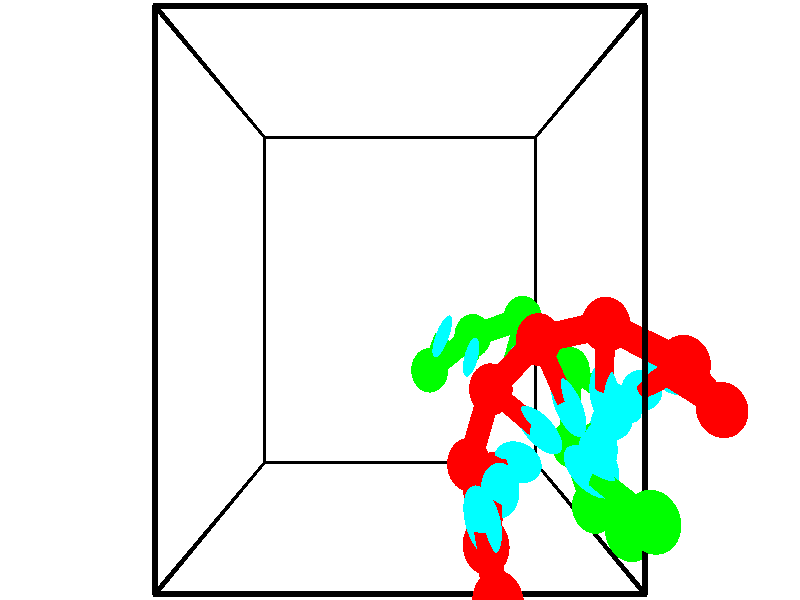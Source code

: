 // switches for output
#declare DRAW_BASES = 1; // possible values are 0, 1; only relevant for DNA ribbons
#declare DRAW_BASES_TYPE = 3; // possible values are 1, 2, 3; only relevant for DNA ribbons
#declare DRAW_FOG = 0; // set to 1 to enable fog

#include "colors.inc"

#include "transforms.inc"
background { rgb <1, 1, 1>}

#default {
   normal{
       ripples 0.25
       frequency 0.20
       turbulence 0.2
       lambda 5
   }
	finish {
		phong 0.1
		phong_size 40.
	}
}

// original window dimensions: 1024x640


// camera settings

camera {
	sky <-0, 1, 0>
	up <-0, 1, 0>
	right 1.6 * <1, 0, 0>
	location <2.5, 2.5, 11.1562>
	look_at <2.5, 2.5, 2.5>
	direction <0, 0, -8.6562>
	angle 67.0682
}


# declare cpy_camera_pos = <2.5, 2.5, 11.1562>;
# if (DRAW_FOG = 1)
fog {
	fog_type 2
	up vnormalize(cpy_camera_pos)
	color rgbt<1,1,1,0.3>
	distance 1e-5
	fog_alt 3e-3
	fog_offset 4
}
# end


// LIGHTS

# declare lum = 6;
global_settings {
	ambient_light rgb lum * <0.05, 0.05, 0.05>
	max_trace_level 15
}# declare cpy_direct_light_amount = 0.25;
light_source
{	1000 * <-1, -1, 1>,
	rgb lum * cpy_direct_light_amount
	parallel
}

light_source
{	1000 * <1, 1, -1>,
	rgb lum * cpy_direct_light_amount
	parallel
}

// strand 0

// nucleotide -1

// particle -1
sphere {
	<3.452768, 0.043957, 5.287563> 0.250000
	pigment { color rgbt <1,0,0,0> }
	no_shadow
}
cylinder {
	<3.361862, 0.432297, 5.318026>,  <3.307319, 0.665301, 5.336303>, 0.100000
	pigment { color rgbt <1,0,0,0> }
	no_shadow
}
cylinder {
	<3.361862, 0.432297, 5.318026>,  <3.452768, 0.043957, 5.287563>, 0.100000
	pigment { color rgbt <1,0,0,0> }
	no_shadow
}

// particle -1
sphere {
	<3.361862, 0.432297, 5.318026> 0.100000
	pigment { color rgbt <1,0,0,0> }
	no_shadow
}
sphere {
	0, 1
	scale<0.080000,0.200000,0.300000>
	matrix <0.605952, 0.202198, -0.769375,
		-0.762347, -0.128704, -0.634241,
		-0.227264, 0.970851, 0.076157,
		3.293683, 0.723552, 5.340873>
	pigment { color rgbt <0,1,1,0> }
	no_shadow
}
cylinder {
	<3.429034, 0.289452, 4.637589>,  <3.452768, 0.043957, 5.287563>, 0.130000
	pigment { color rgbt <1,0,0,0> }
	no_shadow
}

// nucleotide -1

// particle -1
sphere {
	<3.429034, 0.289452, 4.637589> 0.250000
	pigment { color rgbt <1,0,0,0> }
	no_shadow
}
cylinder {
	<3.478889, 0.626355, 4.847376>,  <3.508802, 0.828497, 4.973248>, 0.100000
	pigment { color rgbt <1,0,0,0> }
	no_shadow
}
cylinder {
	<3.478889, 0.626355, 4.847376>,  <3.429034, 0.289452, 4.637589>, 0.100000
	pigment { color rgbt <1,0,0,0> }
	no_shadow
}

// particle -1
sphere {
	<3.478889, 0.626355, 4.847376> 0.100000
	pigment { color rgbt <1,0,0,0> }
	no_shadow
}
sphere {
	0, 1
	scale<0.080000,0.200000,0.300000>
	matrix <0.492365, 0.406413, -0.769679,
		-0.861419, 0.354160, -0.364044,
		0.124638, 0.842258, 0.524468,
		3.516281, 0.879033, 5.004716>
	pigment { color rgbt <0,1,1,0> }
	no_shadow
}
cylinder {
	<3.290276, 0.928025, 4.239311>,  <3.429034, 0.289452, 4.637589>, 0.130000
	pigment { color rgbt <1,0,0,0> }
	no_shadow
}

// nucleotide -1

// particle -1
sphere {
	<3.290276, 0.928025, 4.239311> 0.250000
	pigment { color rgbt <1,0,0,0> }
	no_shadow
}
cylinder {
	<3.548851, 1.007070, 4.534084>,  <3.703996, 1.054496, 4.710948>, 0.100000
	pigment { color rgbt <1,0,0,0> }
	no_shadow
}
cylinder {
	<3.548851, 1.007070, 4.534084>,  <3.290276, 0.928025, 4.239311>, 0.100000
	pigment { color rgbt <1,0,0,0> }
	no_shadow
}

// particle -1
sphere {
	<3.548851, 1.007070, 4.534084> 0.100000
	pigment { color rgbt <1,0,0,0> }
	no_shadow
}
sphere {
	0, 1
	scale<0.080000,0.200000,0.300000>
	matrix <0.658822, 0.342564, -0.669778,
		-0.384801, 0.918477, 0.091256,
		0.646437, 0.197610, 0.736932,
		3.742782, 1.066353, 4.755164>
	pigment { color rgbt <0,1,1,0> }
	no_shadow
}
cylinder {
	<3.552915, 1.635805, 4.149599>,  <3.290276, 0.928025, 4.239311>, 0.130000
	pigment { color rgbt <1,0,0,0> }
	no_shadow
}

// nucleotide -1

// particle -1
sphere {
	<3.552915, 1.635805, 4.149599> 0.250000
	pigment { color rgbt <1,0,0,0> }
	no_shadow
}
cylinder {
	<3.819016, 1.454100, 4.386608>,  <3.978676, 1.345077, 4.528814>, 0.100000
	pigment { color rgbt <1,0,0,0> }
	no_shadow
}
cylinder {
	<3.819016, 1.454100, 4.386608>,  <3.552915, 1.635805, 4.149599>, 0.100000
	pigment { color rgbt <1,0,0,0> }
	no_shadow
}

// particle -1
sphere {
	<3.819016, 1.454100, 4.386608> 0.100000
	pigment { color rgbt <1,0,0,0> }
	no_shadow
}
sphere {
	0, 1
	scale<0.080000,0.200000,0.300000>
	matrix <0.746574, 0.413377, -0.521293,
		-0.008131, 0.789154, 0.614141,
		0.665252, -0.454263, 0.592524,
		4.018591, 1.317821, 4.564365>
	pigment { color rgbt <0,1,1,0> }
	no_shadow
}
cylinder {
	<4.077257, 2.125556, 4.281811>,  <3.552915, 1.635805, 4.149599>, 0.130000
	pigment { color rgbt <1,0,0,0> }
	no_shadow
}

// nucleotide -1

// particle -1
sphere {
	<4.077257, 2.125556, 4.281811> 0.250000
	pigment { color rgbt <1,0,0,0> }
	no_shadow
}
cylinder {
	<4.247513, 1.773963, 4.367809>,  <4.349666, 1.563008, 4.419408>, 0.100000
	pigment { color rgbt <1,0,0,0> }
	no_shadow
}
cylinder {
	<4.247513, 1.773963, 4.367809>,  <4.077257, 2.125556, 4.281811>, 0.100000
	pigment { color rgbt <1,0,0,0> }
	no_shadow
}

// particle -1
sphere {
	<4.247513, 1.773963, 4.367809> 0.100000
	pigment { color rgbt <1,0,0,0> }
	no_shadow
}
sphere {
	0, 1
	scale<0.080000,0.200000,0.300000>
	matrix <0.831411, 0.286092, -0.476347,
		0.357192, 0.381501, 0.852567,
		0.425639, -0.878981, 0.214995,
		4.375205, 1.510269, 4.432308>
	pigment { color rgbt <0,1,1,0> }
	no_shadow
}
cylinder {
	<4.721664, 2.278772, 4.638330>,  <4.077257, 2.125556, 4.281811>, 0.130000
	pigment { color rgbt <1,0,0,0> }
	no_shadow
}

// nucleotide -1

// particle -1
sphere {
	<4.721664, 2.278772, 4.638330> 0.250000
	pigment { color rgbt <1,0,0,0> }
	no_shadow
}
cylinder {
	<4.758293, 1.906947, 4.495485>,  <4.780271, 1.683852, 4.409779>, 0.100000
	pigment { color rgbt <1,0,0,0> }
	no_shadow
}
cylinder {
	<4.758293, 1.906947, 4.495485>,  <4.721664, 2.278772, 4.638330>, 0.100000
	pigment { color rgbt <1,0,0,0> }
	no_shadow
}

// particle -1
sphere {
	<4.758293, 1.906947, 4.495485> 0.100000
	pigment { color rgbt <1,0,0,0> }
	no_shadow
}
sphere {
	0, 1
	scale<0.080000,0.200000,0.300000>
	matrix <0.861210, 0.253969, -0.440246,
		0.499931, -0.267233, 0.823805,
		0.091572, -0.929562, -0.357111,
		4.785765, 1.628078, 4.388352>
	pigment { color rgbt <0,1,1,0> }
	no_shadow
}
cylinder {
	<5.442650, 1.948121, 4.898357>,  <4.721664, 2.278772, 4.638330>, 0.130000
	pigment { color rgbt <1,0,0,0> }
	no_shadow
}

// nucleotide -1

// particle -1
sphere {
	<5.442650, 1.948121, 4.898357> 0.250000
	pigment { color rgbt <1,0,0,0> }
	no_shadow
}
cylinder {
	<5.325462, 1.773039, 4.558338>,  <5.255150, 1.667989, 4.354327>, 0.100000
	pigment { color rgbt <1,0,0,0> }
	no_shadow
}
cylinder {
	<5.325462, 1.773039, 4.558338>,  <5.442650, 1.948121, 4.898357>, 0.100000
	pigment { color rgbt <1,0,0,0> }
	no_shadow
}

// particle -1
sphere {
	<5.325462, 1.773039, 4.558338> 0.100000
	pigment { color rgbt <1,0,0,0> }
	no_shadow
}
sphere {
	0, 1
	scale<0.080000,0.200000,0.300000>
	matrix <0.774499, 0.412676, -0.479427,
		0.560643, -0.798819, 0.218103,
		-0.292969, -0.437707, -0.850048,
		5.237572, 1.641726, 4.303324>
	pigment { color rgbt <0,1,1,0> }
	no_shadow
}
cylinder {
	<5.965744, 1.514605, 4.653862>,  <5.442650, 1.948121, 4.898357>, 0.130000
	pigment { color rgbt <1,0,0,0> }
	no_shadow
}

// nucleotide -1

// particle -1
sphere {
	<5.965744, 1.514605, 4.653862> 0.250000
	pigment { color rgbt <1,0,0,0> }
	no_shadow
}
cylinder {
	<5.742691, 1.665685, 4.358189>,  <5.608860, 1.756333, 4.180785>, 0.100000
	pigment { color rgbt <1,0,0,0> }
	no_shadow
}
cylinder {
	<5.742691, 1.665685, 4.358189>,  <5.965744, 1.514605, 4.653862>, 0.100000
	pigment { color rgbt <1,0,0,0> }
	no_shadow
}

// particle -1
sphere {
	<5.742691, 1.665685, 4.358189> 0.100000
	pigment { color rgbt <1,0,0,0> }
	no_shadow
}
sphere {
	0, 1
	scale<0.080000,0.200000,0.300000>
	matrix <0.788727, 0.518675, -0.329980,
		0.258762, -0.767020, -0.587130,
		-0.557631, 0.377699, -0.739183,
		5.575402, 1.778995, 4.136434>
	pigment { color rgbt <0,1,1,0> }
	no_shadow
}
// strand 1

// nucleotide -1

// particle -1
sphere {
	<2.901945, 1.707213, 2.977428> 0.250000
	pigment { color rgbt <0,1,0,0> }
	no_shadow
}
cylinder {
	<2.976463, 1.939598, 3.294357>,  <3.021174, 2.079029, 3.484515>, 0.100000
	pigment { color rgbt <0,1,0,0> }
	no_shadow
}
cylinder {
	<2.976463, 1.939598, 3.294357>,  <2.901945, 1.707213, 2.977428>, 0.100000
	pigment { color rgbt <0,1,0,0> }
	no_shadow
}

// particle -1
sphere {
	<2.976463, 1.939598, 3.294357> 0.100000
	pigment { color rgbt <0,1,0,0> }
	no_shadow
}
sphere {
	0, 1
	scale<0.080000,0.200000,0.300000>
	matrix <0.902421, -0.420063, 0.095825,
		0.388497, 0.697158, -0.602528,
		0.186295, 0.580962, 0.792324,
		3.032352, 2.113887, 3.532054>
	pigment { color rgbt <0,1,1,0> }
	no_shadow
}
cylinder {
	<3.501897, 2.089693, 2.834842>,  <2.901945, 1.707213, 2.977428>, 0.130000
	pigment { color rgbt <0,1,0,0> }
	no_shadow
}

// nucleotide -1

// particle -1
sphere {
	<3.501897, 2.089693, 2.834842> 0.250000
	pigment { color rgbt <0,1,0,0> }
	no_shadow
}
cylinder {
	<3.444633, 1.980463, 3.215355>,  <3.410275, 1.914925, 3.443662>, 0.100000
	pigment { color rgbt <0,1,0,0> }
	no_shadow
}
cylinder {
	<3.444633, 1.980463, 3.215355>,  <3.501897, 2.089693, 2.834842>, 0.100000
	pigment { color rgbt <0,1,0,0> }
	no_shadow
}

// particle -1
sphere {
	<3.444633, 1.980463, 3.215355> 0.100000
	pigment { color rgbt <0,1,0,0> }
	no_shadow
}
sphere {
	0, 1
	scale<0.080000,0.200000,0.300000>
	matrix <0.937615, -0.345125, 0.042030,
		0.316834, 0.897952, 0.305447,
		-0.143158, -0.273075, 0.951281,
		3.401686, 1.898540, 3.500739>
	pigment { color rgbt <0,1,1,0> }
	no_shadow
}
cylinder {
	<4.116745, 2.295598, 3.199737>,  <3.501897, 2.089693, 2.834842>, 0.130000
	pigment { color rgbt <0,1,0,0> }
	no_shadow
}

// nucleotide -1

// particle -1
sphere {
	<4.116745, 2.295598, 3.199737> 0.250000
	pigment { color rgbt <0,1,0,0> }
	no_shadow
}
cylinder {
	<3.974251, 1.993879, 3.420330>,  <3.888754, 1.812848, 3.552686>, 0.100000
	pigment { color rgbt <0,1,0,0> }
	no_shadow
}
cylinder {
	<3.974251, 1.993879, 3.420330>,  <4.116745, 2.295598, 3.199737>, 0.100000
	pigment { color rgbt <0,1,0,0> }
	no_shadow
}

// particle -1
sphere {
	<3.974251, 1.993879, 3.420330> 0.100000
	pigment { color rgbt <0,1,0,0> }
	no_shadow
}
sphere {
	0, 1
	scale<0.080000,0.200000,0.300000>
	matrix <0.932321, -0.326248, 0.156015,
		0.062239, 0.569737, 0.819467,
		-0.356236, -0.754296, 0.551483,
		3.867380, 1.767591, 3.585775>
	pigment { color rgbt <0,1,1,0> }
	no_shadow
}
cylinder {
	<4.751688, 1.731640, 3.160204>,  <4.116745, 2.295598, 3.199737>, 0.130000
	pigment { color rgbt <0,1,0,0> }
	no_shadow
}

// nucleotide -1

// particle -1
sphere {
	<4.751688, 1.731640, 3.160204> 0.250000
	pigment { color rgbt <0,1,0,0> }
	no_shadow
}
cylinder {
	<5.042763, 1.557573, 3.372280>,  <5.217408, 1.453133, 3.499526>, 0.100000
	pigment { color rgbt <0,1,0,0> }
	no_shadow
}
cylinder {
	<5.042763, 1.557573, 3.372280>,  <4.751688, 1.731640, 3.160204>, 0.100000
	pigment { color rgbt <0,1,0,0> }
	no_shadow
}

// particle -1
sphere {
	<5.042763, 1.557573, 3.372280> 0.100000
	pigment { color rgbt <0,1,0,0> }
	no_shadow
}
sphere {
	0, 1
	scale<0.080000,0.200000,0.300000>
	matrix <-0.672024, -0.297579, 0.678108,
		-0.137316, -0.849751, -0.508987,
		0.727687, -0.435167, 0.530190,
		5.261069, 1.427024, 3.531337>
	pigment { color rgbt <0,1,1,0> }
	no_shadow
}
cylinder {
	<4.718278, 0.939567, 3.332967>,  <4.751688, 1.731640, 3.160204>, 0.130000
	pigment { color rgbt <0,1,0,0> }
	no_shadow
}

// nucleotide -1

// particle -1
sphere {
	<4.718278, 0.939567, 3.332967> 0.250000
	pigment { color rgbt <0,1,0,0> }
	no_shadow
}
cylinder {
	<4.909378, 1.128641, 3.629162>,  <5.024038, 1.242086, 3.806879>, 0.100000
	pigment { color rgbt <0,1,0,0> }
	no_shadow
}
cylinder {
	<4.909378, 1.128641, 3.629162>,  <4.718278, 0.939567, 3.332967>, 0.100000
	pigment { color rgbt <0,1,0,0> }
	no_shadow
}

// particle -1
sphere {
	<4.909378, 1.128641, 3.629162> 0.100000
	pigment { color rgbt <0,1,0,0> }
	no_shadow
}
sphere {
	0, 1
	scale<0.080000,0.200000,0.300000>
	matrix <-0.669029, -0.350513, 0.655394,
		0.569345, -0.808523, 0.148783,
		0.477751, 0.472685, 0.740488,
		5.052703, 1.270447, 3.851308>
	pigment { color rgbt <0,1,1,0> }
	no_shadow
}
cylinder {
	<4.838782, 0.407151, 3.859026>,  <4.718278, 0.939567, 3.332967>, 0.130000
	pigment { color rgbt <0,1,0,0> }
	no_shadow
}

// nucleotide -1

// particle -1
sphere {
	<4.838782, 0.407151, 3.859026> 0.250000
	pigment { color rgbt <0,1,0,0> }
	no_shadow
}
cylinder {
	<4.834953, 0.778540, 4.007538>,  <4.832656, 1.001373, 4.096645>, 0.100000
	pigment { color rgbt <0,1,0,0> }
	no_shadow
}
cylinder {
	<4.834953, 0.778540, 4.007538>,  <4.838782, 0.407151, 3.859026>, 0.100000
	pigment { color rgbt <0,1,0,0> }
	no_shadow
}

// particle -1
sphere {
	<4.834953, 0.778540, 4.007538> 0.100000
	pigment { color rgbt <0,1,0,0> }
	no_shadow
}
sphere {
	0, 1
	scale<0.080000,0.200000,0.300000>
	matrix <-0.597538, -0.303024, 0.742378,
		0.801784, -0.214747, 0.557698,
		-0.009573, 0.928472, 0.371279,
		4.832081, 1.057081, 4.118922>
	pigment { color rgbt <0,1,1,0> }
	no_shadow
}
cylinder {
	<4.987601, 0.394947, 4.605673>,  <4.838782, 0.407151, 3.859026>, 0.130000
	pigment { color rgbt <0,1,0,0> }
	no_shadow
}

// nucleotide -1

// particle -1
sphere {
	<4.987601, 0.394947, 4.605673> 0.250000
	pigment { color rgbt <0,1,0,0> }
	no_shadow
}
cylinder {
	<4.811592, 0.752172, 4.568115>,  <4.705986, 0.966508, 4.545581>, 0.100000
	pigment { color rgbt <0,1,0,0> }
	no_shadow
}
cylinder {
	<4.811592, 0.752172, 4.568115>,  <4.987601, 0.394947, 4.605673>, 0.100000
	pigment { color rgbt <0,1,0,0> }
	no_shadow
}

// particle -1
sphere {
	<4.811592, 0.752172, 4.568115> 0.100000
	pigment { color rgbt <0,1,0,0> }
	no_shadow
}
sphere {
	0, 1
	scale<0.080000,0.200000,0.300000>
	matrix <-0.654204, -0.247184, 0.714785,
		0.615140, 0.375948, 0.693012,
		-0.440023, 0.893064, -0.093894,
		4.679585, 1.020092, 4.539947>
	pigment { color rgbt <0,1,1,0> }
	no_shadow
}
cylinder {
	<4.940062, 0.715578, 5.328527>,  <4.987601, 0.394947, 4.605673>, 0.130000
	pigment { color rgbt <0,1,0,0> }
	no_shadow
}

// nucleotide -1

// particle -1
sphere {
	<4.940062, 0.715578, 5.328527> 0.250000
	pigment { color rgbt <0,1,0,0> }
	no_shadow
}
cylinder {
	<4.660942, 0.893307, 5.103794>,  <4.493471, 0.999944, 4.968954>, 0.100000
	pigment { color rgbt <0,1,0,0> }
	no_shadow
}
cylinder {
	<4.660942, 0.893307, 5.103794>,  <4.940062, 0.715578, 5.328527>, 0.100000
	pigment { color rgbt <0,1,0,0> }
	no_shadow
}

// particle -1
sphere {
	<4.660942, 0.893307, 5.103794> 0.100000
	pigment { color rgbt <0,1,0,0> }
	no_shadow
}
sphere {
	0, 1
	scale<0.080000,0.200000,0.300000>
	matrix <-0.703496, -0.277502, 0.654283,
		0.134802, 0.851805, 0.506219,
		-0.697798, 0.444321, -0.561833,
		4.451602, 1.026603, 4.935244>
	pigment { color rgbt <0,1,1,0> }
	no_shadow
}
// box output
cylinder {
	<0.000000, 0.000000, 0.000000>,  <5.000000, 0.000000, 0.000000>, 0.025000
	pigment { color rgbt <0,0,0,0> }
	no_shadow
}
cylinder {
	<0.000000, 0.000000, 0.000000>,  <0.000000, 5.000000, 0.000000>, 0.025000
	pigment { color rgbt <0,0,0,0> }
	no_shadow
}
cylinder {
	<0.000000, 0.000000, 0.000000>,  <0.000000, 0.000000, 5.000000>, 0.025000
	pigment { color rgbt <0,0,0,0> }
	no_shadow
}
cylinder {
	<5.000000, 5.000000, 5.000000>,  <0.000000, 5.000000, 5.000000>, 0.025000
	pigment { color rgbt <0,0,0,0> }
	no_shadow
}
cylinder {
	<5.000000, 5.000000, 5.000000>,  <5.000000, 0.000000, 5.000000>, 0.025000
	pigment { color rgbt <0,0,0,0> }
	no_shadow
}
cylinder {
	<5.000000, 5.000000, 5.000000>,  <5.000000, 5.000000, 0.000000>, 0.025000
	pigment { color rgbt <0,0,0,0> }
	no_shadow
}
cylinder {
	<0.000000, 0.000000, 5.000000>,  <0.000000, 5.000000, 5.000000>, 0.025000
	pigment { color rgbt <0,0,0,0> }
	no_shadow
}
cylinder {
	<0.000000, 0.000000, 5.000000>,  <5.000000, 0.000000, 5.000000>, 0.025000
	pigment { color rgbt <0,0,0,0> }
	no_shadow
}
cylinder {
	<5.000000, 5.000000, 0.000000>,  <0.000000, 5.000000, 0.000000>, 0.025000
	pigment { color rgbt <0,0,0,0> }
	no_shadow
}
cylinder {
	<5.000000, 5.000000, 0.000000>,  <5.000000, 0.000000, 0.000000>, 0.025000
	pigment { color rgbt <0,0,0,0> }
	no_shadow
}
cylinder {
	<5.000000, 0.000000, 5.000000>,  <5.000000, 0.000000, 0.000000>, 0.025000
	pigment { color rgbt <0,0,0,0> }
	no_shadow
}
cylinder {
	<0.000000, 5.000000, 0.000000>,  <0.000000, 5.000000, 5.000000>, 0.025000
	pigment { color rgbt <0,0,0,0> }
	no_shadow
}
// end of box output
